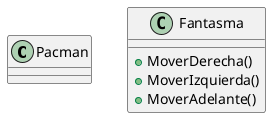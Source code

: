 @startuml pacman 

class Pacman 
class Fantasma{
+ MoverDerecha()
+ MoverIzquierda()
+ MoverAdelante()
}



